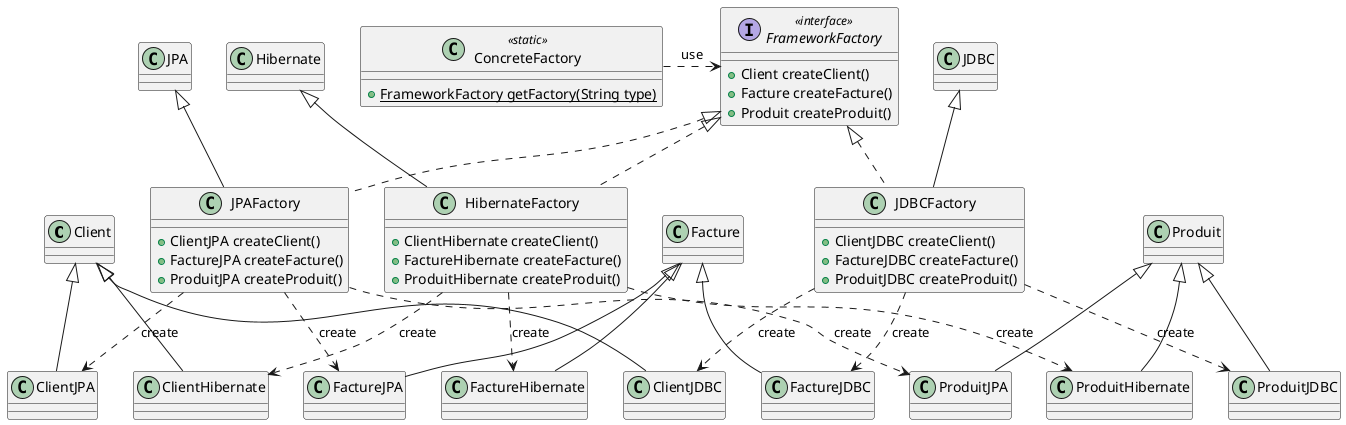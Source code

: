 @startuml ex_2_8
    class Client
    class Facture
    class Produit

    class JPA
    class Hibernate
    class JDBC

    class ClientJPA
    class ClientHibernate
    class ClientJDBC

    class FactureJPA
    class FactureHibernate
    class FactureJDBC

    class ProduitJPA
    class ProduitHibernate
    class ProduitJDBC

    interface FrameworkFactory <<interface>> {
        + Client createClient()
        + Facture createFacture()
        + Produit createProduit()
    }

    class ConcreteFactory <<static>> {
        +{static} FrameworkFactory getFactory(String type)
    }

    class JPAFactory {
        + ClientJPA createClient()
        + FactureJPA createFacture()
        + ProduitJPA createProduit()
    }

    class HibernateFactory {
        + ClientHibernate createClient()
        + FactureHibernate createFacture()
        + ProduitHibernate createProduit()
    }

    class JDBCFactory {
        + ClientJDBC createClient()
        + FactureJDBC createFacture()
        + ProduitJDBC createProduit()
    }

    Client <|-- ClientJPA
    Client <|-- ClientHibernate
    Client <|-- ClientJDBC
    Facture <|-- FactureJPA
    Facture <|-- FactureHibernate
    Facture <|-- FactureJDBC
    Produit <|-- ProduitJPA
    Produit <|-- ProduitHibernate
    Produit <|-- ProduitJDBC

    ConcreteFactory .> FrameworkFactory : use

    JDBC <|-- JDBCFactory
    JPA <|-- JPAFactory
    Hibernate <|-- HibernateFactory

    FrameworkFactory <|.. JDBCFactory
    FrameworkFactory <|.. JPAFactory
    FrameworkFactory <|.. HibernateFactory
    
    JDBCFactory ..> ClientJDBC : create
    JDBCFactory ..> FactureJDBC : create
    JDBCFactory ..> ProduitJDBC : create

    JPAFactory ..> ClientJPA : create
    JPAFactory ..> FactureJPA : create
    JPAFactory ..> ProduitJPA : create
    
    HibernateFactory ..> ClientHibernate : create
    HibernateFactory ..> FactureHibernate : create
    HibernateFactory ..> ProduitHibernate : create



    

@enduml